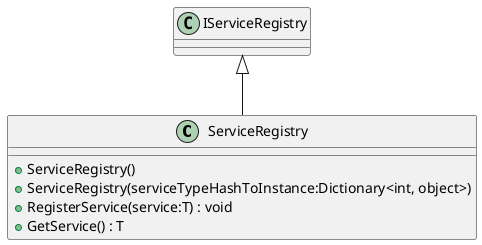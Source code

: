 @startuml
class ServiceRegistry {
    + ServiceRegistry()
    + ServiceRegistry(serviceTypeHashToInstance:Dictionary<int, object>)
    + RegisterService(service:T) : void
    + GetService() : T
}
IServiceRegistry <|-- ServiceRegistry
@enduml
